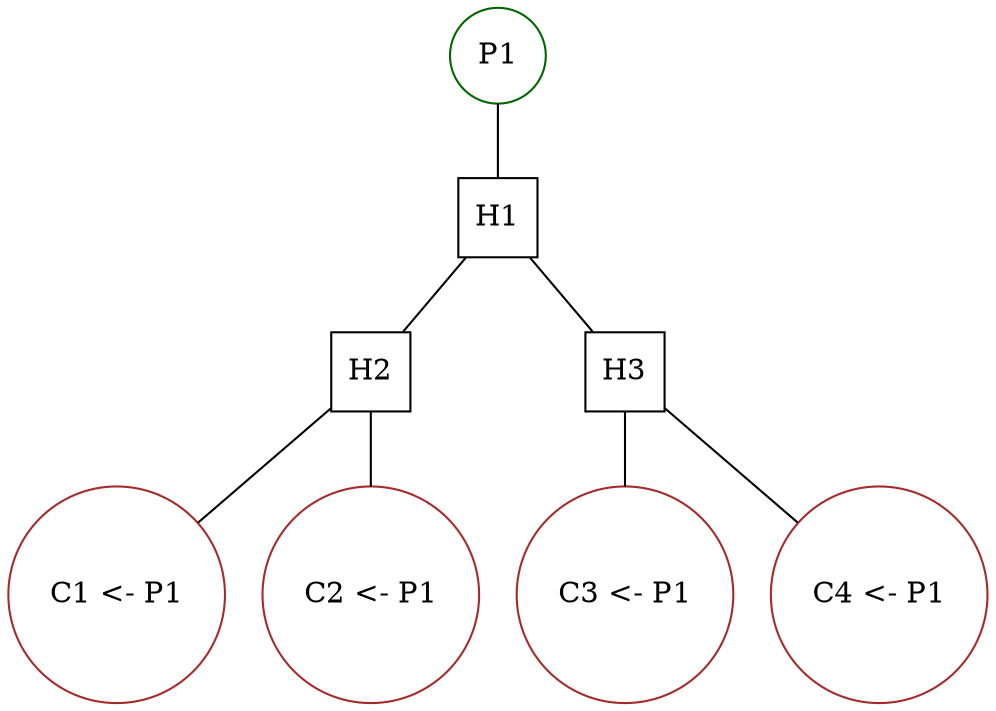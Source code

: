 digraph finite_state_machine {
    //layout="dot"
    edge [ arrowhead=none ];

    subgraph hubs { // all hubs should be listed here
        // hub nodes should follow format H + index 
        node [shape = square, rank = 5];
        H1; H2; H3;
        
        H1 -> H2;
        H1 -> H3;
    }

    subgraph producers { // all producers are listed here
        // producer nodes should follow format P + index
        rank = source
        node [shape = circle, color = darkgreen];

        P1 [shape = circle, color = darkgreen];
    }
    P1 -> H1;

    subgraph consumers { // all consumer clusters are lister here
        // consumer cluster nodes should follow format C + index
        // the label for consumer cluster should follow format:
        // 		Cx<number of consumers> <- <producer id> [<producer id>, ...]
        rank = sink
        node [shape = circle, color = brown];
        C1 [label = "C1 <- P1"];
        C2 [label = "C2 <- P1"];
        C3 [label = "C3 <- P1"];
        C4 [label = "C4 <- P1"];
    }

    C1 -> H2;
    C2 -> H2;
    C3 -> H3;
    C4 -> H3;
}
